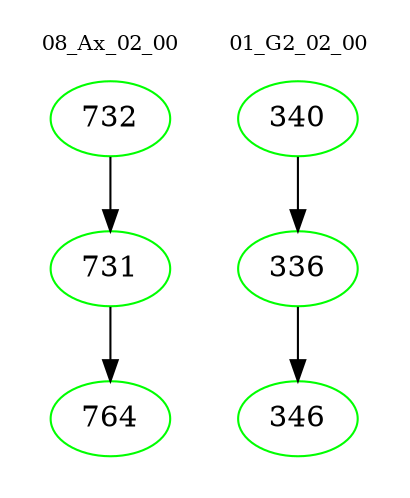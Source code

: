 digraph{
subgraph cluster_0 {
color = white
label = "08_Ax_02_00";
fontsize=10;
T0_732 [label="732", color="green"]
T0_732 -> T0_731 [color="black"]
T0_731 [label="731", color="green"]
T0_731 -> T0_764 [color="black"]
T0_764 [label="764", color="green"]
}
subgraph cluster_1 {
color = white
label = "01_G2_02_00";
fontsize=10;
T1_340 [label="340", color="green"]
T1_340 -> T1_336 [color="black"]
T1_336 [label="336", color="green"]
T1_336 -> T1_346 [color="black"]
T1_346 [label="346", color="green"]
}
}
